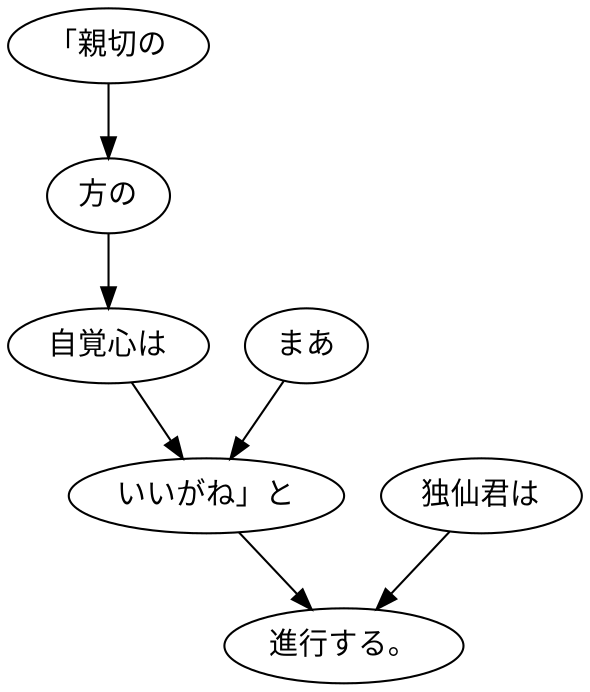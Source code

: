 digraph graph8537 {
	node0 [label="「親切の"];
	node1 [label="方の"];
	node2 [label="自覚心は"];
	node3 [label="まあ"];
	node4 [label="いいがね」と"];
	node5 [label="独仙君は"];
	node6 [label="進行する。"];
	node0 -> node1;
	node1 -> node2;
	node2 -> node4;
	node3 -> node4;
	node4 -> node6;
	node5 -> node6;
}
